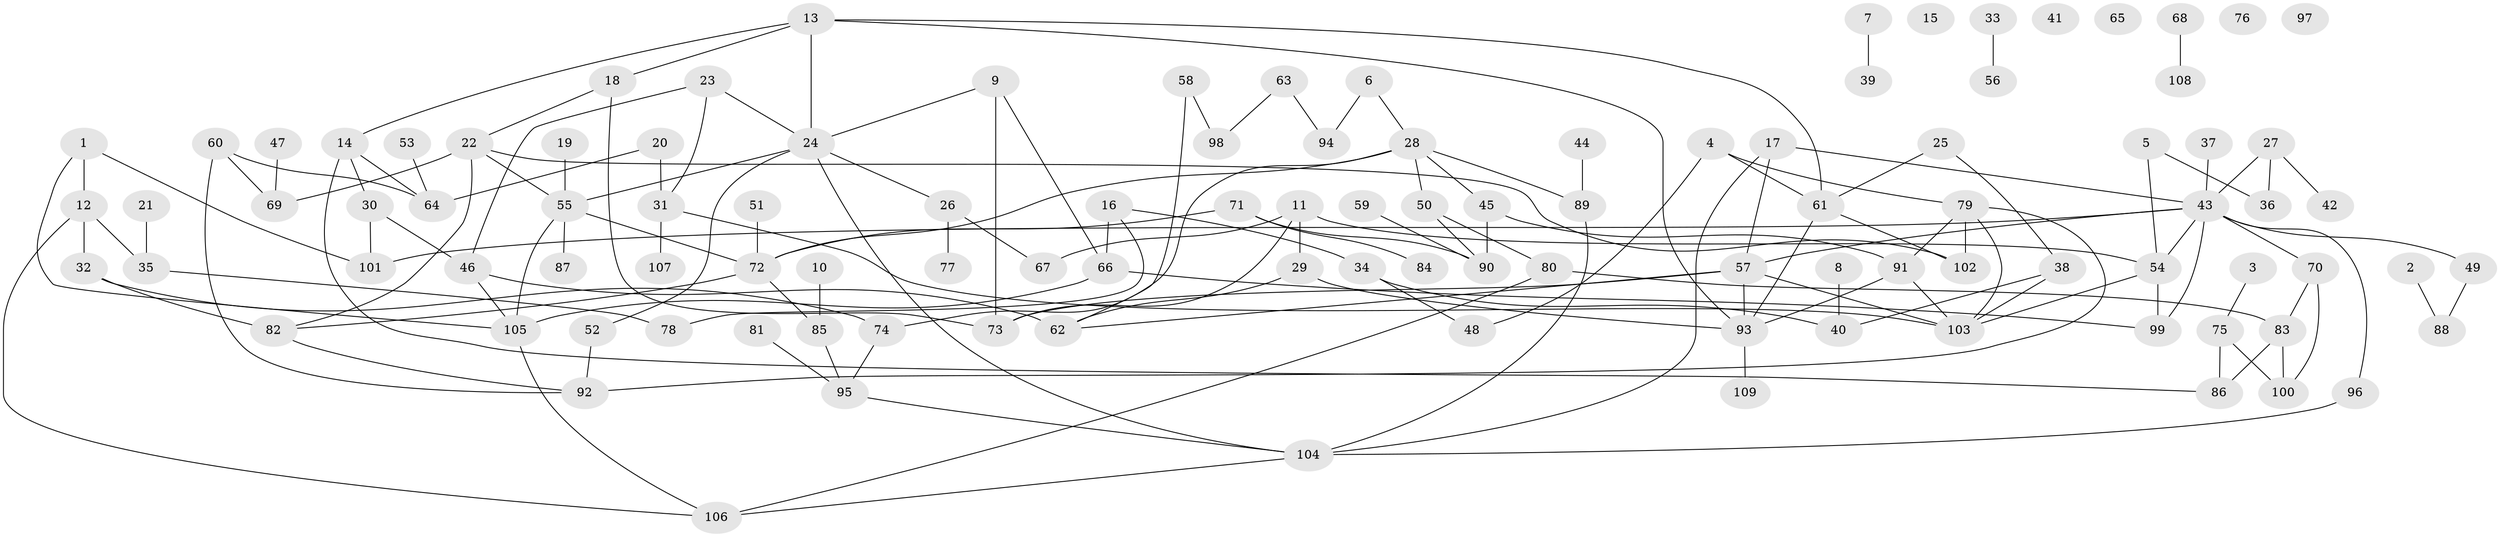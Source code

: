 // Generated by graph-tools (version 1.1) at 2025/12/03/09/25 04:12:54]
// undirected, 109 vertices, 153 edges
graph export_dot {
graph [start="1"]
  node [color=gray90,style=filled];
  1;
  2;
  3;
  4;
  5;
  6;
  7;
  8;
  9;
  10;
  11;
  12;
  13;
  14;
  15;
  16;
  17;
  18;
  19;
  20;
  21;
  22;
  23;
  24;
  25;
  26;
  27;
  28;
  29;
  30;
  31;
  32;
  33;
  34;
  35;
  36;
  37;
  38;
  39;
  40;
  41;
  42;
  43;
  44;
  45;
  46;
  47;
  48;
  49;
  50;
  51;
  52;
  53;
  54;
  55;
  56;
  57;
  58;
  59;
  60;
  61;
  62;
  63;
  64;
  65;
  66;
  67;
  68;
  69;
  70;
  71;
  72;
  73;
  74;
  75;
  76;
  77;
  78;
  79;
  80;
  81;
  82;
  83;
  84;
  85;
  86;
  87;
  88;
  89;
  90;
  91;
  92;
  93;
  94;
  95;
  96;
  97;
  98;
  99;
  100;
  101;
  102;
  103;
  104;
  105;
  106;
  107;
  108;
  109;
  1 -- 12;
  1 -- 101;
  1 -- 105;
  2 -- 88;
  3 -- 75;
  4 -- 48;
  4 -- 61;
  4 -- 79;
  5 -- 36;
  5 -- 54;
  6 -- 28;
  6 -- 94;
  7 -- 39;
  8 -- 40;
  9 -- 24;
  9 -- 66;
  9 -- 73;
  10 -- 85;
  11 -- 29;
  11 -- 54;
  11 -- 67;
  11 -- 73;
  12 -- 32;
  12 -- 35;
  12 -- 106;
  13 -- 14;
  13 -- 18;
  13 -- 24;
  13 -- 61;
  13 -- 93;
  14 -- 30;
  14 -- 64;
  14 -- 86;
  16 -- 34;
  16 -- 66;
  16 -- 78;
  17 -- 43;
  17 -- 57;
  17 -- 104;
  18 -- 22;
  18 -- 73;
  19 -- 55;
  20 -- 31;
  20 -- 64;
  21 -- 35;
  22 -- 55;
  22 -- 69;
  22 -- 82;
  22 -- 102;
  23 -- 24;
  23 -- 31;
  23 -- 46;
  24 -- 26;
  24 -- 52;
  24 -- 55;
  24 -- 104;
  25 -- 38;
  25 -- 61;
  26 -- 67;
  26 -- 77;
  27 -- 36;
  27 -- 42;
  27 -- 43;
  28 -- 45;
  28 -- 50;
  28 -- 72;
  28 -- 74;
  28 -- 89;
  29 -- 62;
  29 -- 93;
  30 -- 46;
  30 -- 101;
  31 -- 103;
  31 -- 107;
  32 -- 74;
  32 -- 82;
  33 -- 56;
  34 -- 40;
  34 -- 48;
  35 -- 78;
  37 -- 43;
  38 -- 40;
  38 -- 103;
  43 -- 49;
  43 -- 54;
  43 -- 57;
  43 -- 70;
  43 -- 96;
  43 -- 99;
  43 -- 101;
  44 -- 89;
  45 -- 90;
  45 -- 91;
  46 -- 62;
  46 -- 105;
  47 -- 69;
  49 -- 88;
  50 -- 80;
  50 -- 90;
  51 -- 72;
  52 -- 92;
  53 -- 64;
  54 -- 99;
  54 -- 103;
  55 -- 72;
  55 -- 87;
  55 -- 105;
  57 -- 62;
  57 -- 73;
  57 -- 93;
  57 -- 103;
  58 -- 62;
  58 -- 98;
  59 -- 90;
  60 -- 64;
  60 -- 69;
  60 -- 92;
  61 -- 93;
  61 -- 102;
  63 -- 94;
  63 -- 98;
  66 -- 99;
  66 -- 105;
  68 -- 108;
  70 -- 83;
  70 -- 100;
  71 -- 72;
  71 -- 84;
  71 -- 90;
  72 -- 82;
  72 -- 85;
  74 -- 95;
  75 -- 86;
  75 -- 100;
  79 -- 91;
  79 -- 92;
  79 -- 102;
  79 -- 103;
  80 -- 83;
  80 -- 106;
  81 -- 95;
  82 -- 92;
  83 -- 86;
  83 -- 100;
  85 -- 95;
  89 -- 104;
  91 -- 93;
  91 -- 103;
  93 -- 109;
  95 -- 104;
  96 -- 104;
  104 -- 106;
  105 -- 106;
}
